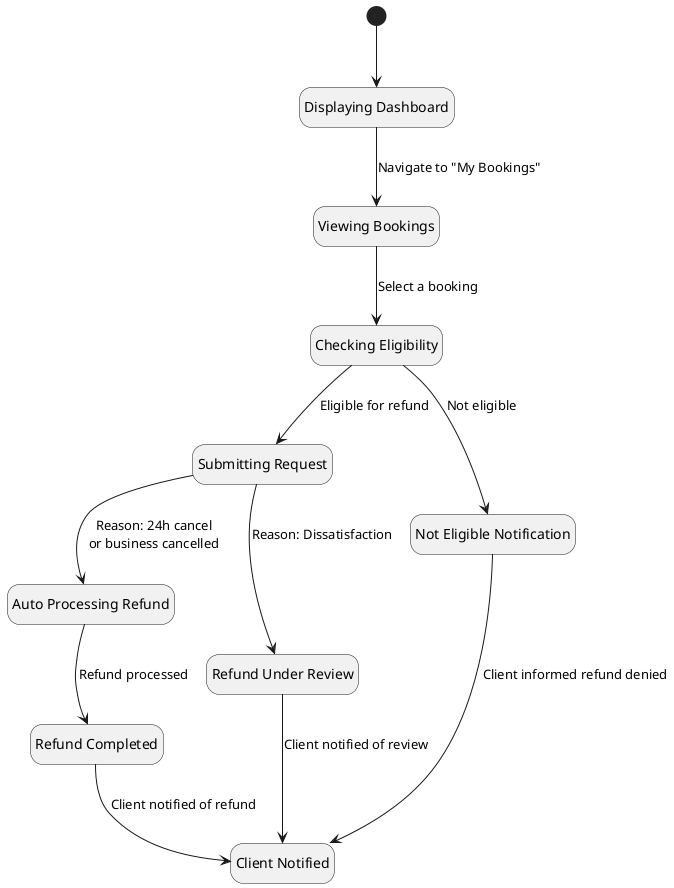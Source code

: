 @startuml
hide empty description

state "Displaying Dashboard" as Dashboard
state "Viewing Bookings" as ViewBookings
state "Checking Eligibility" as CheckEligibility
state "Submitting Request" as SubmitRequest
state "Auto Processing Refund" as AutoRefund
state "Refund Under Review" as ManualReview
state "Not Eligible Notification" as NotEligible
state "Refund Completed" as RefundDone
state "Client Notified" as Notified

[*] --> Dashboard
Dashboard --> ViewBookings : Navigate to "My Bookings"
ViewBookings --> CheckEligibility : Select a booking
CheckEligibility --> SubmitRequest : Eligible for refund
CheckEligibility --> NotEligible : Not eligible

SubmitRequest --> AutoRefund : Reason: 24h cancel\nor business cancelled
SubmitRequest --> ManualReview : Reason: Dissatisfaction

AutoRefund --> RefundDone : Refund processed
ManualReview --> Notified : Client notified of review
NotEligible --> Notified : Client informed refund denied

RefundDone --> Notified : Client notified of refund

@enduml

